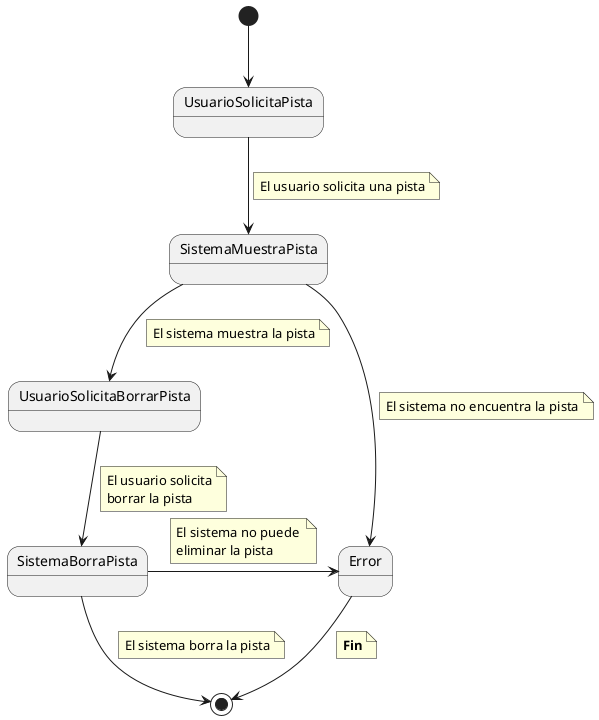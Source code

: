 @startuml 
[*] --> UsuarioSolicitaPista
UsuarioSolicitaPista -d-> SistemaMuestraPista
note on link
    El usuario solicita una pista
end note
SistemaMuestraPista -d-> UsuarioSolicitaBorrarPista
note on link
    El sistema muestra la pista
end note
SistemaMuestraPista -d-> Error
note on link
    El sistema no encuentra la pista
end note
UsuarioSolicitaBorrarPista -d-> SistemaBorraPista
note on link
    El usuario solicita
    borrar la pista
end note
SistemaBorraPista -r-> Error
note on link
    El sistema no puede 
    eliminar la pista
end note

Error -d-> [*]
note on link
    **Fin**
end note
SistemaBorraPista -d-> [*]
note on link
    El sistema borra la pista
end note

@enduml